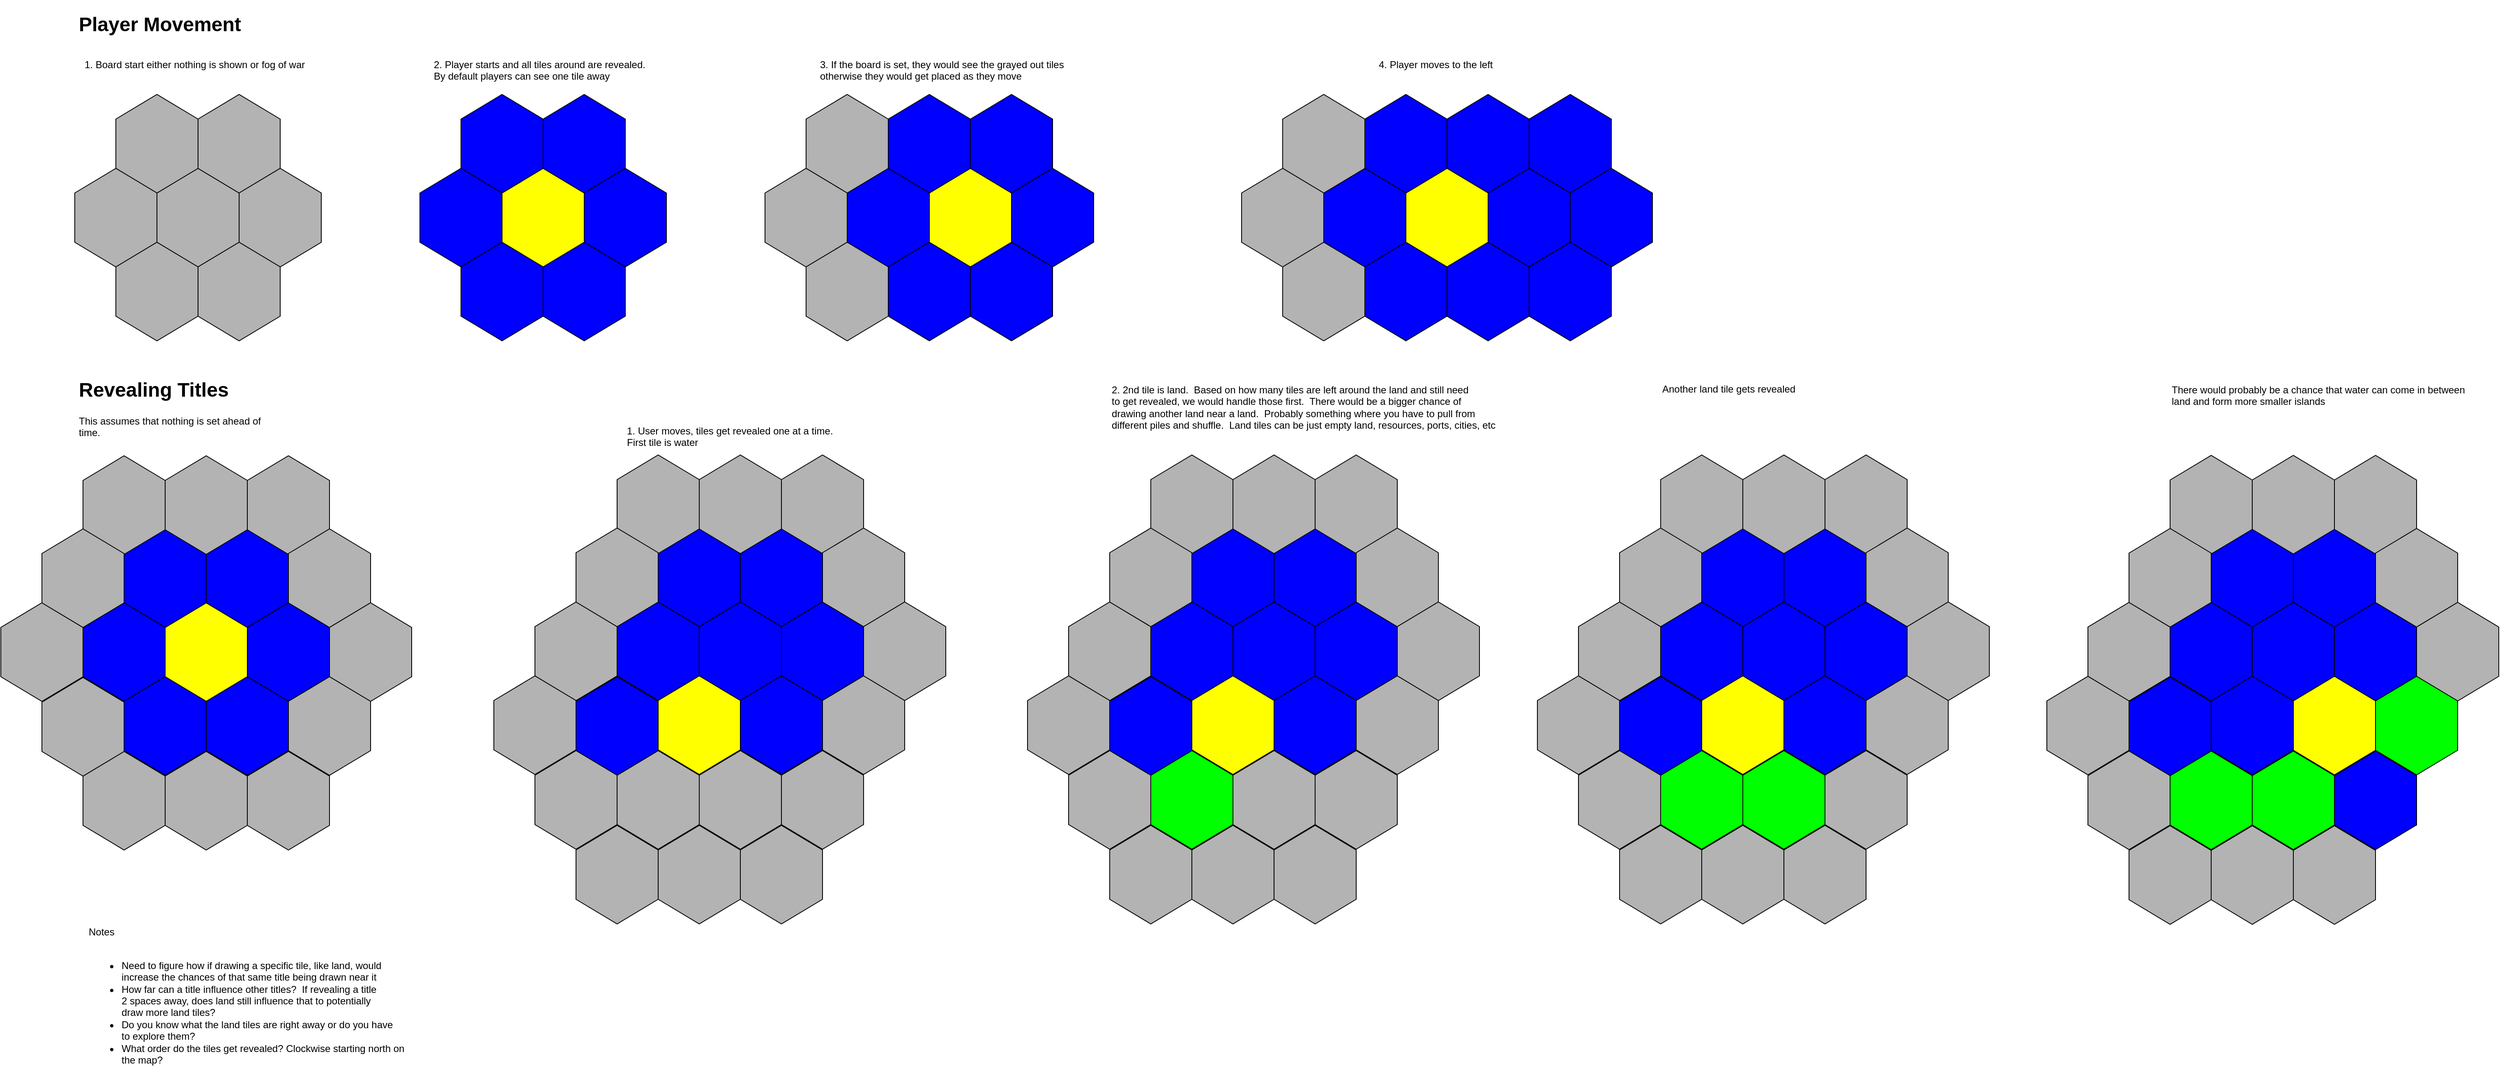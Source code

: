 <mxfile version="10.3.9" type="github"><diagram id="dtpAm63XE2LpqEBOxXvV" name="Page-1"><mxGraphModel dx="1083" dy="1764" grid="1" gridSize="10" guides="1" tooltips="1" connect="1" arrows="1" fold="1" page="1" pageScale="1" pageWidth="1920" pageHeight="1080" math="0" shadow="0"><root><mxCell id="0"/><mxCell id="1" parent="0"/><mxCell id="y9vMzIbp1HaaN1UP6ccl-5" value="" style="shape=hexagon;perimeter=hexagonPerimeter2;whiteSpace=wrap;html=1;fontColor=#00FF80;fillColor=#B3B3B3;direction=south;" parent="1" vertex="1"><mxGeometry x="310" y="190" width="100" height="120" as="geometry"/></mxCell><mxCell id="y9vMzIbp1HaaN1UP6ccl-6" value="" style="shape=hexagon;perimeter=hexagonPerimeter2;whiteSpace=wrap;html=1;fontColor=#00FF80;fillColor=#B3B3B3;direction=south;" parent="1" vertex="1"><mxGeometry x="260" y="100" width="100" height="120" as="geometry"/></mxCell><mxCell id="y9vMzIbp1HaaN1UP6ccl-7" value="" style="shape=hexagon;perimeter=hexagonPerimeter2;whiteSpace=wrap;html=1;fontColor=#00FF80;fillColor=#B3B3B3;direction=south;" parent="1" vertex="1"><mxGeometry x="360" y="100" width="100" height="120" as="geometry"/></mxCell><mxCell id="y9vMzIbp1HaaN1UP6ccl-8" value="" style="shape=hexagon;perimeter=hexagonPerimeter2;whiteSpace=wrap;html=1;fontColor=#00FF80;fillColor=#B3B3B3;direction=south;" parent="1" vertex="1"><mxGeometry x="410" y="190" width="100" height="120" as="geometry"/></mxCell><mxCell id="y9vMzIbp1HaaN1UP6ccl-9" value="" style="shape=hexagon;perimeter=hexagonPerimeter2;whiteSpace=wrap;html=1;fontColor=#00FF80;fillColor=#B3B3B3;direction=south;" parent="1" vertex="1"><mxGeometry x="210" y="190" width="100" height="120" as="geometry"/></mxCell><mxCell id="y9vMzIbp1HaaN1UP6ccl-10" value="" style="shape=hexagon;perimeter=hexagonPerimeter2;whiteSpace=wrap;html=1;fontColor=#00FF80;fillColor=#B3B3B3;direction=south;" parent="1" vertex="1"><mxGeometry x="260" y="280" width="100" height="120" as="geometry"/></mxCell><mxCell id="y9vMzIbp1HaaN1UP6ccl-11" value="" style="shape=hexagon;perimeter=hexagonPerimeter2;whiteSpace=wrap;html=1;fontColor=#00FF80;fillColor=#B3B3B3;direction=south;" parent="1" vertex="1"><mxGeometry x="360" y="280" width="100" height="120" as="geometry"/></mxCell><mxCell id="y9vMzIbp1HaaN1UP6ccl-13" value="&lt;font color=&quot;#000000&quot;&gt;1. Board start either nothing is shown or fog of war&lt;/font&gt;" style="text;html=1;resizable=0;points=[];autosize=1;align=left;verticalAlign=top;spacingTop=-4;fontColor=#00FF80;" parent="1" vertex="1"><mxGeometry x="220" y="54" width="280" height="20" as="geometry"/></mxCell><mxCell id="y9vMzIbp1HaaN1UP6ccl-14" value="" style="shape=hexagon;perimeter=hexagonPerimeter2;whiteSpace=wrap;html=1;fontColor=#00FF80;fillColor=#FFFF00;direction=south;" parent="1" vertex="1"><mxGeometry x="730" y="190" width="100" height="120" as="geometry"/></mxCell><mxCell id="y9vMzIbp1HaaN1UP6ccl-15" value="" style="shape=hexagon;perimeter=hexagonPerimeter2;whiteSpace=wrap;html=1;fontColor=#00FF80;fillColor=#0000FF;direction=south;" parent="1" vertex="1"><mxGeometry x="680" y="100" width="100" height="120" as="geometry"/></mxCell><mxCell id="y9vMzIbp1HaaN1UP6ccl-16" value="" style="shape=hexagon;perimeter=hexagonPerimeter2;whiteSpace=wrap;html=1;fontColor=#00FF80;fillColor=#0000FF;direction=south;" parent="1" vertex="1"><mxGeometry x="780" y="100" width="100" height="120" as="geometry"/></mxCell><mxCell id="y9vMzIbp1HaaN1UP6ccl-17" value="" style="shape=hexagon;perimeter=hexagonPerimeter2;whiteSpace=wrap;html=1;fontColor=#00FF80;fillColor=#0000FF;direction=south;" parent="1" vertex="1"><mxGeometry x="830" y="190" width="100" height="120" as="geometry"/></mxCell><mxCell id="y9vMzIbp1HaaN1UP6ccl-18" value="" style="shape=hexagon;perimeter=hexagonPerimeter2;whiteSpace=wrap;html=1;fontColor=#00FF80;fillColor=#0000FF;direction=south;" parent="1" vertex="1"><mxGeometry x="630" y="190" width="100" height="120" as="geometry"/></mxCell><mxCell id="y9vMzIbp1HaaN1UP6ccl-19" value="" style="shape=hexagon;perimeter=hexagonPerimeter2;whiteSpace=wrap;html=1;fontColor=#00FF80;fillColor=#0000FF;direction=south;" parent="1" vertex="1"><mxGeometry x="680" y="280" width="100" height="120" as="geometry"/></mxCell><mxCell id="y9vMzIbp1HaaN1UP6ccl-20" value="" style="shape=hexagon;perimeter=hexagonPerimeter2;whiteSpace=wrap;html=1;fontColor=#00FF80;fillColor=#0000FF;direction=south;" parent="1" vertex="1"><mxGeometry x="780" y="280" width="100" height="120" as="geometry"/></mxCell><mxCell id="y9vMzIbp1HaaN1UP6ccl-21" value="2. Player starts and all tiles around are revealed.&lt;br&gt;By default players can see one tile away" style="text;resizable=0;points=[];autosize=1;align=left;verticalAlign=top;spacingTop=-4;fontColor=#000000;html=1;" parent="1" vertex="1"><mxGeometry x="645" y="54" width="270" height="30" as="geometry"/></mxCell><mxCell id="y9vMzIbp1HaaN1UP6ccl-24" value="" style="shape=hexagon;perimeter=hexagonPerimeter2;whiteSpace=wrap;html=1;fontColor=#00FF80;fillColor=#FFFF00;direction=south;" parent="1" vertex="1"><mxGeometry x="1250" y="190" width="100" height="120" as="geometry"/></mxCell><mxCell id="y9vMzIbp1HaaN1UP6ccl-25" value="" style="shape=hexagon;perimeter=hexagonPerimeter2;whiteSpace=wrap;html=1;fontColor=#00FF80;fillColor=#0000FF;direction=south;" parent="1" vertex="1"><mxGeometry x="1200" y="100" width="100" height="120" as="geometry"/></mxCell><mxCell id="y9vMzIbp1HaaN1UP6ccl-26" value="" style="shape=hexagon;perimeter=hexagonPerimeter2;whiteSpace=wrap;html=1;fontColor=#00FF80;fillColor=#0000FF;direction=south;" parent="1" vertex="1"><mxGeometry x="1300" y="100" width="100" height="120" as="geometry"/></mxCell><mxCell id="y9vMzIbp1HaaN1UP6ccl-27" value="" style="shape=hexagon;perimeter=hexagonPerimeter2;whiteSpace=wrap;html=1;fontColor=#00FF80;fillColor=#0000FF;direction=south;" parent="1" vertex="1"><mxGeometry x="1350" y="190" width="100" height="120" as="geometry"/></mxCell><mxCell id="y9vMzIbp1HaaN1UP6ccl-28" value="" style="shape=hexagon;perimeter=hexagonPerimeter2;whiteSpace=wrap;html=1;fontColor=#00FF80;fillColor=#0000FF;direction=south;" parent="1" vertex="1"><mxGeometry x="1150" y="190" width="100" height="120" as="geometry"/></mxCell><mxCell id="y9vMzIbp1HaaN1UP6ccl-29" value="" style="shape=hexagon;perimeter=hexagonPerimeter2;whiteSpace=wrap;html=1;fontColor=#00FF80;fillColor=#0000FF;direction=south;" parent="1" vertex="1"><mxGeometry x="1200" y="280" width="100" height="120" as="geometry"/></mxCell><mxCell id="y9vMzIbp1HaaN1UP6ccl-30" value="" style="shape=hexagon;perimeter=hexagonPerimeter2;whiteSpace=wrap;html=1;fontColor=#00FF80;fillColor=#0000FF;direction=south;" parent="1" vertex="1"><mxGeometry x="1300" y="280" width="100" height="120" as="geometry"/></mxCell><mxCell id="y9vMzIbp1HaaN1UP6ccl-31" value="3. If the board is set, they would see the grayed out tiles&lt;br&gt;otherwise they would get placed as they move&lt;br&gt;" style="text;resizable=0;points=[];autosize=1;align=left;verticalAlign=top;spacingTop=-4;fontColor=#000000;html=1;" parent="1" vertex="1"><mxGeometry x="1115" y="54" width="310" height="30" as="geometry"/></mxCell><mxCell id="y9vMzIbp1HaaN1UP6ccl-32" value="" style="shape=hexagon;perimeter=hexagonPerimeter2;whiteSpace=wrap;html=1;fontColor=#00FF80;fillColor=#B3B3B3;direction=south;" parent="1" vertex="1"><mxGeometry x="1100" y="100" width="100" height="120" as="geometry"/></mxCell><mxCell id="y9vMzIbp1HaaN1UP6ccl-33" value="" style="shape=hexagon;perimeter=hexagonPerimeter2;whiteSpace=wrap;html=1;fontColor=#00FF80;fillColor=#B3B3B3;direction=south;" parent="1" vertex="1"><mxGeometry x="1050" y="190" width="100" height="120" as="geometry"/></mxCell><mxCell id="y9vMzIbp1HaaN1UP6ccl-34" value="" style="shape=hexagon;perimeter=hexagonPerimeter2;whiteSpace=wrap;html=1;fontColor=#00FF80;fillColor=#B3B3B3;direction=south;" parent="1" vertex="1"><mxGeometry x="1100" y="280" width="100" height="120" as="geometry"/></mxCell><mxCell id="y9vMzIbp1HaaN1UP6ccl-46" value="" style="shape=hexagon;perimeter=hexagonPerimeter2;whiteSpace=wrap;html=1;fontColor=#00FF80;fillColor=#0000FF;direction=south;" parent="1" vertex="1"><mxGeometry x="1930" y="190" width="100" height="120" as="geometry"/></mxCell><mxCell id="y9vMzIbp1HaaN1UP6ccl-47" value="" style="shape=hexagon;perimeter=hexagonPerimeter2;whiteSpace=wrap;html=1;fontColor=#00FF80;fillColor=#0000FF;direction=south;" parent="1" vertex="1"><mxGeometry x="1880" y="100" width="100" height="120" as="geometry"/></mxCell><mxCell id="y9vMzIbp1HaaN1UP6ccl-48" value="" style="shape=hexagon;perimeter=hexagonPerimeter2;whiteSpace=wrap;html=1;fontColor=#00FF80;fillColor=#0000FF;direction=south;" parent="1" vertex="1"><mxGeometry x="1980" y="100" width="100" height="120" as="geometry"/></mxCell><mxCell id="y9vMzIbp1HaaN1UP6ccl-49" value="" style="shape=hexagon;perimeter=hexagonPerimeter2;whiteSpace=wrap;html=1;fontColor=#00FF80;fillColor=#0000FF;direction=south;" parent="1" vertex="1"><mxGeometry x="2030" y="190" width="100" height="120" as="geometry"/></mxCell><mxCell id="y9vMzIbp1HaaN1UP6ccl-50" value="" style="shape=hexagon;perimeter=hexagonPerimeter2;whiteSpace=wrap;html=1;fontColor=#00FF80;fillColor=#FFFF00;direction=south;" parent="1" vertex="1"><mxGeometry x="1830" y="190" width="100" height="120" as="geometry"/></mxCell><mxCell id="y9vMzIbp1HaaN1UP6ccl-51" value="" style="shape=hexagon;perimeter=hexagonPerimeter2;whiteSpace=wrap;html=1;fontColor=#00FF80;fillColor=#0000FF;direction=south;" parent="1" vertex="1"><mxGeometry x="1880" y="280" width="100" height="120" as="geometry"/></mxCell><mxCell id="y9vMzIbp1HaaN1UP6ccl-52" value="" style="shape=hexagon;perimeter=hexagonPerimeter2;whiteSpace=wrap;html=1;fontColor=#00FF80;fillColor=#0000FF;direction=south;" parent="1" vertex="1"><mxGeometry x="1980" y="280" width="100" height="120" as="geometry"/></mxCell><mxCell id="y9vMzIbp1HaaN1UP6ccl-53" value="4. Player moves to the left&lt;br&gt;" style="text;resizable=0;points=[];autosize=1;align=left;verticalAlign=top;spacingTop=-4;fontColor=#000000;html=1;" parent="1" vertex="1"><mxGeometry x="1795" y="54" width="150" height="20" as="geometry"/></mxCell><mxCell id="y9vMzIbp1HaaN1UP6ccl-54" value="" style="shape=hexagon;perimeter=hexagonPerimeter2;whiteSpace=wrap;html=1;fontColor=#00FF80;fillColor=#0000FF;direction=south;" parent="1" vertex="1"><mxGeometry x="1780" y="100" width="100" height="120" as="geometry"/></mxCell><mxCell id="y9vMzIbp1HaaN1UP6ccl-55" value="" style="shape=hexagon;perimeter=hexagonPerimeter2;whiteSpace=wrap;html=1;fontColor=#00FF80;fillColor=#0000FF;direction=south;" parent="1" vertex="1"><mxGeometry x="1730" y="190" width="100" height="120" as="geometry"/></mxCell><mxCell id="y9vMzIbp1HaaN1UP6ccl-56" value="" style="shape=hexagon;perimeter=hexagonPerimeter2;whiteSpace=wrap;html=1;fontColor=#00FF80;fillColor=#0000FF;direction=south;" parent="1" vertex="1"><mxGeometry x="1780" y="280" width="100" height="120" as="geometry"/></mxCell><mxCell id="y9vMzIbp1HaaN1UP6ccl-57" value="" style="shape=hexagon;perimeter=hexagonPerimeter2;whiteSpace=wrap;html=1;fontColor=#00FF80;fillColor=#B3B3B3;direction=south;" parent="1" vertex="1"><mxGeometry x="1680" y="100" width="100" height="120" as="geometry"/></mxCell><mxCell id="y9vMzIbp1HaaN1UP6ccl-58" value="" style="shape=hexagon;perimeter=hexagonPerimeter2;whiteSpace=wrap;html=1;fontColor=#00FF80;fillColor=#B3B3B3;direction=south;" parent="1" vertex="1"><mxGeometry x="1630" y="190" width="100" height="120" as="geometry"/></mxCell><mxCell id="y9vMzIbp1HaaN1UP6ccl-59" value="" style="shape=hexagon;perimeter=hexagonPerimeter2;whiteSpace=wrap;html=1;fontColor=#00FF80;fillColor=#B3B3B3;direction=south;" parent="1" vertex="1"><mxGeometry x="1680" y="280" width="100" height="120" as="geometry"/></mxCell><mxCell id="y9vMzIbp1HaaN1UP6ccl-60" value="&lt;h1&gt;Player Movement&lt;/h1&gt;" style="text;html=1;strokeColor=none;fillColor=none;spacing=5;spacingTop=-20;whiteSpace=wrap;overflow=hidden;rounded=0;fontColor=#000000;" parent="1" vertex="1"><mxGeometry x="210" y="-5" width="230" height="50" as="geometry"/></mxCell><mxCell id="y9vMzIbp1HaaN1UP6ccl-63" value="&lt;h1&gt;Revealing Titles&lt;/h1&gt;&lt;p&gt;This assumes that nothing is set ahead of time.&lt;/p&gt;" style="text;html=1;strokeColor=none;fillColor=none;spacing=5;spacingTop=-20;whiteSpace=wrap;overflow=hidden;rounded=0;fontColor=#000000;" parent="1" vertex="1"><mxGeometry x="210" y="440" width="240" height="80" as="geometry"/></mxCell><mxCell id="y9vMzIbp1HaaN1UP6ccl-64" value="" style="shape=hexagon;perimeter=hexagonPerimeter2;whiteSpace=wrap;html=1;fontColor=#00FF80;fillColor=#FFFF00;direction=south;" parent="1" vertex="1"><mxGeometry x="320" y="719" width="100" height="120" as="geometry"/></mxCell><mxCell id="y9vMzIbp1HaaN1UP6ccl-65" value="" style="shape=hexagon;perimeter=hexagonPerimeter2;whiteSpace=wrap;html=1;fontColor=#00FF80;fillColor=#0000FF;direction=south;" parent="1" vertex="1"><mxGeometry x="270" y="629" width="100" height="120" as="geometry"/></mxCell><mxCell id="y9vMzIbp1HaaN1UP6ccl-66" value="" style="shape=hexagon;perimeter=hexagonPerimeter2;whiteSpace=wrap;html=1;fontColor=#00FF80;fillColor=#0000FF;direction=south;" parent="1" vertex="1"><mxGeometry x="370" y="629" width="100" height="120" as="geometry"/></mxCell><mxCell id="y9vMzIbp1HaaN1UP6ccl-67" value="" style="shape=hexagon;perimeter=hexagonPerimeter2;whiteSpace=wrap;html=1;fontColor=#00FF80;fillColor=#0000FF;direction=south;" parent="1" vertex="1"><mxGeometry x="420" y="719" width="100" height="120" as="geometry"/></mxCell><mxCell id="y9vMzIbp1HaaN1UP6ccl-68" value="" style="shape=hexagon;perimeter=hexagonPerimeter2;whiteSpace=wrap;html=1;fontColor=#00FF80;fillColor=#0000FF;direction=south;" parent="1" vertex="1"><mxGeometry x="220" y="719" width="100" height="120" as="geometry"/></mxCell><mxCell id="y9vMzIbp1HaaN1UP6ccl-69" value="" style="shape=hexagon;perimeter=hexagonPerimeter2;whiteSpace=wrap;html=1;fontColor=#00FF80;fillColor=#0000FF;direction=south;" parent="1" vertex="1"><mxGeometry x="270" y="809" width="100" height="120" as="geometry"/></mxCell><mxCell id="y9vMzIbp1HaaN1UP6ccl-70" value="" style="shape=hexagon;perimeter=hexagonPerimeter2;whiteSpace=wrap;html=1;fontColor=#00FF80;fillColor=#0000FF;direction=south;" parent="1" vertex="1"><mxGeometry x="370" y="809" width="100" height="120" as="geometry"/></mxCell><mxCell id="y9vMzIbp1HaaN1UP6ccl-72" value="" style="shape=hexagon;perimeter=hexagonPerimeter2;whiteSpace=wrap;html=1;fontColor=#00FF80;fillColor=#B3B3B3;direction=south;" parent="1" vertex="1"><mxGeometry x="220" y="540" width="100" height="120" as="geometry"/></mxCell><mxCell id="y9vMzIbp1HaaN1UP6ccl-73" value="" style="shape=hexagon;perimeter=hexagonPerimeter2;whiteSpace=wrap;html=1;fontColor=#00FF80;fillColor=#B3B3B3;direction=south;" parent="1" vertex="1"><mxGeometry x="320" y="540" width="100" height="120" as="geometry"/></mxCell><mxCell id="y9vMzIbp1HaaN1UP6ccl-74" value="" style="shape=hexagon;perimeter=hexagonPerimeter2;whiteSpace=wrap;html=1;fontColor=#00FF80;fillColor=#B3B3B3;direction=south;" parent="1" vertex="1"><mxGeometry x="420" y="540" width="100" height="120" as="geometry"/></mxCell><mxCell id="y9vMzIbp1HaaN1UP6ccl-75" value="" style="shape=hexagon;perimeter=hexagonPerimeter2;whiteSpace=wrap;html=1;fontColor=#00FF80;fillColor=#B3B3B3;direction=south;" parent="1" vertex="1"><mxGeometry x="470" y="629" width="100" height="120" as="geometry"/></mxCell><mxCell id="y9vMzIbp1HaaN1UP6ccl-76" value="" style="shape=hexagon;perimeter=hexagonPerimeter2;whiteSpace=wrap;html=1;fontColor=#00FF80;fillColor=#B3B3B3;direction=south;" parent="1" vertex="1"><mxGeometry x="520" y="719" width="100" height="120" as="geometry"/></mxCell><mxCell id="y9vMzIbp1HaaN1UP6ccl-77" value="" style="shape=hexagon;perimeter=hexagonPerimeter2;whiteSpace=wrap;html=1;fontColor=#00FF80;fillColor=#B3B3B3;direction=south;" parent="1" vertex="1"><mxGeometry x="470" y="809" width="100" height="120" as="geometry"/></mxCell><mxCell id="y9vMzIbp1HaaN1UP6ccl-78" value="" style="shape=hexagon;perimeter=hexagonPerimeter2;whiteSpace=wrap;html=1;fontColor=#00FF80;fillColor=#B3B3B3;direction=south;" parent="1" vertex="1"><mxGeometry x="420" y="900" width="100" height="120" as="geometry"/></mxCell><mxCell id="y9vMzIbp1HaaN1UP6ccl-80" value="" style="shape=hexagon;perimeter=hexagonPerimeter2;whiteSpace=wrap;html=1;fontColor=#00FF80;fillColor=#B3B3B3;direction=south;" parent="1" vertex="1"><mxGeometry x="320" y="900" width="100" height="120" as="geometry"/></mxCell><mxCell id="y9vMzIbp1HaaN1UP6ccl-81" value="" style="shape=hexagon;perimeter=hexagonPerimeter2;whiteSpace=wrap;html=1;fontColor=#00FF80;fillColor=#B3B3B3;direction=south;" parent="1" vertex="1"><mxGeometry x="220" y="900" width="100" height="120" as="geometry"/></mxCell><mxCell id="y9vMzIbp1HaaN1UP6ccl-82" value="" style="shape=hexagon;perimeter=hexagonPerimeter2;whiteSpace=wrap;html=1;fontColor=#00FF80;fillColor=#B3B3B3;direction=south;" parent="1" vertex="1"><mxGeometry x="170" y="810" width="100" height="120" as="geometry"/></mxCell><mxCell id="y9vMzIbp1HaaN1UP6ccl-83" value="" style="shape=hexagon;perimeter=hexagonPerimeter2;whiteSpace=wrap;html=1;fontColor=#00FF80;fillColor=#B3B3B3;direction=south;" parent="1" vertex="1"><mxGeometry x="120" y="719" width="100" height="120" as="geometry"/></mxCell><mxCell id="y9vMzIbp1HaaN1UP6ccl-84" value="" style="shape=hexagon;perimeter=hexagonPerimeter2;whiteSpace=wrap;html=1;fontColor=#00FF80;fillColor=#B3B3B3;direction=south;" parent="1" vertex="1"><mxGeometry x="170" y="629" width="100" height="120" as="geometry"/></mxCell><mxCell id="y9vMzIbp1HaaN1UP6ccl-85" value="" style="shape=hexagon;perimeter=hexagonPerimeter2;whiteSpace=wrap;html=1;fontColor=#00FF80;fillColor=#0000FF;direction=south;" parent="1" vertex="1"><mxGeometry x="970" y="718" width="100" height="120" as="geometry"/></mxCell><mxCell id="y9vMzIbp1HaaN1UP6ccl-86" value="" style="shape=hexagon;perimeter=hexagonPerimeter2;whiteSpace=wrap;html=1;fontColor=#00FF80;fillColor=#0000FF;direction=south;" parent="1" vertex="1"><mxGeometry x="920" y="628" width="100" height="120" as="geometry"/></mxCell><mxCell id="y9vMzIbp1HaaN1UP6ccl-87" value="" style="shape=hexagon;perimeter=hexagonPerimeter2;whiteSpace=wrap;html=1;fontColor=#00FF80;fillColor=#0000FF;direction=south;" parent="1" vertex="1"><mxGeometry x="1020" y="628" width="100" height="120" as="geometry"/></mxCell><mxCell id="y9vMzIbp1HaaN1UP6ccl-88" value="" style="shape=hexagon;perimeter=hexagonPerimeter2;whiteSpace=wrap;html=1;fontColor=#00FF80;fillColor=#0000FF;direction=south;" parent="1" vertex="1"><mxGeometry x="1070" y="718" width="100" height="120" as="geometry"/></mxCell><mxCell id="y9vMzIbp1HaaN1UP6ccl-89" value="" style="shape=hexagon;perimeter=hexagonPerimeter2;whiteSpace=wrap;html=1;fontColor=#00FF80;fillColor=#0000FF;direction=south;" parent="1" vertex="1"><mxGeometry x="870" y="718" width="100" height="120" as="geometry"/></mxCell><mxCell id="y9vMzIbp1HaaN1UP6ccl-90" value="" style="shape=hexagon;perimeter=hexagonPerimeter2;whiteSpace=wrap;html=1;fontColor=#00FF80;fillColor=#FFFF00;direction=south;" parent="1" vertex="1"><mxGeometry x="920" y="808" width="100" height="120" as="geometry"/></mxCell><mxCell id="y9vMzIbp1HaaN1UP6ccl-91" value="" style="shape=hexagon;perimeter=hexagonPerimeter2;whiteSpace=wrap;html=1;fontColor=#00FF80;fillColor=#0000FF;direction=south;" parent="1" vertex="1"><mxGeometry x="1020" y="808" width="100" height="120" as="geometry"/></mxCell><mxCell id="y9vMzIbp1HaaN1UP6ccl-92" value="" style="shape=hexagon;perimeter=hexagonPerimeter2;whiteSpace=wrap;html=1;fontColor=#00FF80;fillColor=#B3B3B3;direction=south;" parent="1" vertex="1"><mxGeometry x="870" y="539" width="100" height="120" as="geometry"/></mxCell><mxCell id="y9vMzIbp1HaaN1UP6ccl-93" value="" style="shape=hexagon;perimeter=hexagonPerimeter2;whiteSpace=wrap;html=1;fontColor=#00FF80;fillColor=#B3B3B3;direction=south;" parent="1" vertex="1"><mxGeometry x="970" y="539" width="100" height="120" as="geometry"/></mxCell><mxCell id="y9vMzIbp1HaaN1UP6ccl-94" value="" style="shape=hexagon;perimeter=hexagonPerimeter2;whiteSpace=wrap;html=1;fontColor=#00FF80;fillColor=#B3B3B3;direction=south;" parent="1" vertex="1"><mxGeometry x="1070" y="539" width="100" height="120" as="geometry"/></mxCell><mxCell id="y9vMzIbp1HaaN1UP6ccl-95" value="" style="shape=hexagon;perimeter=hexagonPerimeter2;whiteSpace=wrap;html=1;fontColor=#00FF80;fillColor=#B3B3B3;direction=south;" parent="1" vertex="1"><mxGeometry x="1120" y="628" width="100" height="120" as="geometry"/></mxCell><mxCell id="y9vMzIbp1HaaN1UP6ccl-96" value="" style="shape=hexagon;perimeter=hexagonPerimeter2;whiteSpace=wrap;html=1;fontColor=#00FF80;fillColor=#B3B3B3;direction=south;" parent="1" vertex="1"><mxGeometry x="1170" y="718" width="100" height="120" as="geometry"/></mxCell><mxCell id="y9vMzIbp1HaaN1UP6ccl-97" value="" style="shape=hexagon;perimeter=hexagonPerimeter2;whiteSpace=wrap;html=1;fontColor=#00FF80;fillColor=#B3B3B3;direction=south;" parent="1" vertex="1"><mxGeometry x="1120" y="808" width="100" height="120" as="geometry"/></mxCell><mxCell id="y9vMzIbp1HaaN1UP6ccl-98" value="" style="shape=hexagon;perimeter=hexagonPerimeter2;whiteSpace=wrap;html=1;fontColor=#00FF80;fillColor=#B3B3B3;direction=south;" parent="1" vertex="1"><mxGeometry x="1070" y="899" width="100" height="120" as="geometry"/></mxCell><mxCell id="y9vMzIbp1HaaN1UP6ccl-99" value="" style="shape=hexagon;perimeter=hexagonPerimeter2;whiteSpace=wrap;html=1;fontColor=#00FF80;fillColor=#B3B3B3;direction=south;" parent="1" vertex="1"><mxGeometry x="970" y="899" width="100" height="120" as="geometry"/></mxCell><mxCell id="y9vMzIbp1HaaN1UP6ccl-100" value="" style="shape=hexagon;perimeter=hexagonPerimeter2;whiteSpace=wrap;html=1;fontColor=#00FF80;fillColor=#B3B3B3;direction=south;" parent="1" vertex="1"><mxGeometry x="870" y="899" width="100" height="120" as="geometry"/></mxCell><mxCell id="y9vMzIbp1HaaN1UP6ccl-101" value="" style="shape=hexagon;perimeter=hexagonPerimeter2;whiteSpace=wrap;html=1;fontColor=#00FF80;fillColor=#0000FF;direction=south;" parent="1" vertex="1"><mxGeometry x="820" y="809" width="100" height="120" as="geometry"/></mxCell><mxCell id="y9vMzIbp1HaaN1UP6ccl-102" value="" style="shape=hexagon;perimeter=hexagonPerimeter2;whiteSpace=wrap;html=1;fontColor=#00FF80;fillColor=#B3B3B3;direction=south;" parent="1" vertex="1"><mxGeometry x="770" y="718" width="100" height="120" as="geometry"/></mxCell><mxCell id="y9vMzIbp1HaaN1UP6ccl-103" value="" style="shape=hexagon;perimeter=hexagonPerimeter2;whiteSpace=wrap;html=1;fontColor=#00FF80;fillColor=#B3B3B3;direction=south;" parent="1" vertex="1"><mxGeometry x="820" y="628" width="100" height="120" as="geometry"/></mxCell><mxCell id="y9vMzIbp1HaaN1UP6ccl-104" value="" style="shape=hexagon;perimeter=hexagonPerimeter2;whiteSpace=wrap;html=1;fontColor=#00FF80;fillColor=#B3B3B3;direction=south;" parent="1" vertex="1"><mxGeometry x="770" y="899" width="100" height="120" as="geometry"/></mxCell><mxCell id="y9vMzIbp1HaaN1UP6ccl-105" value="" style="shape=hexagon;perimeter=hexagonPerimeter2;whiteSpace=wrap;html=1;fontColor=#00FF80;fillColor=#B3B3B3;direction=south;" parent="1" vertex="1"><mxGeometry x="820" y="990" width="100" height="120" as="geometry"/></mxCell><mxCell id="y9vMzIbp1HaaN1UP6ccl-106" value="" style="shape=hexagon;perimeter=hexagonPerimeter2;whiteSpace=wrap;html=1;fontColor=#00FF80;fillColor=#B3B3B3;direction=south;" parent="1" vertex="1"><mxGeometry x="920" y="990" width="100" height="120" as="geometry"/></mxCell><mxCell id="y9vMzIbp1HaaN1UP6ccl-107" value="" style="shape=hexagon;perimeter=hexagonPerimeter2;whiteSpace=wrap;html=1;fontColor=#00FF80;fillColor=#B3B3B3;direction=south;" parent="1" vertex="1"><mxGeometry x="720" y="808" width="100" height="120" as="geometry"/></mxCell><mxCell id="y9vMzIbp1HaaN1UP6ccl-108" value="" style="shape=hexagon;perimeter=hexagonPerimeter2;whiteSpace=wrap;html=1;fontColor=#00FF80;fillColor=#B3B3B3;direction=south;" parent="1" vertex="1"><mxGeometry x="1020" y="990" width="100" height="120" as="geometry"/></mxCell><mxCell id="y9vMzIbp1HaaN1UP6ccl-109" value="&lt;font color=&quot;#000000&quot;&gt;1. User moves, tiles get revealed one at a time.&amp;nbsp;&lt;br&gt;First tile is water&lt;br&gt;&lt;/font&gt;" style="text;html=1;resizable=0;points=[];autosize=1;align=left;verticalAlign=top;spacingTop=-4;fontColor=#00FF80;" parent="1" vertex="1"><mxGeometry x="880" y="500" width="270" height="30" as="geometry"/></mxCell><mxCell id="y9vMzIbp1HaaN1UP6ccl-110" value="" style="shape=hexagon;perimeter=hexagonPerimeter2;whiteSpace=wrap;html=1;fontColor=#00FF80;fillColor=#0000FF;direction=south;" parent="1" vertex="1"><mxGeometry x="1619.5" y="718" width="100" height="120" as="geometry"/></mxCell><mxCell id="y9vMzIbp1HaaN1UP6ccl-111" value="" style="shape=hexagon;perimeter=hexagonPerimeter2;whiteSpace=wrap;html=1;fontColor=#00FF80;fillColor=#0000FF;direction=south;" parent="1" vertex="1"><mxGeometry x="1569.5" y="628" width="100" height="120" as="geometry"/></mxCell><mxCell id="y9vMzIbp1HaaN1UP6ccl-112" value="" style="shape=hexagon;perimeter=hexagonPerimeter2;whiteSpace=wrap;html=1;fontColor=#00FF80;fillColor=#0000FF;direction=south;" parent="1" vertex="1"><mxGeometry x="1669.5" y="628" width="100" height="120" as="geometry"/></mxCell><mxCell id="y9vMzIbp1HaaN1UP6ccl-113" value="" style="shape=hexagon;perimeter=hexagonPerimeter2;whiteSpace=wrap;html=1;fontColor=#00FF80;fillColor=#0000FF;direction=south;" parent="1" vertex="1"><mxGeometry x="1719.5" y="718" width="100" height="120" as="geometry"/></mxCell><mxCell id="y9vMzIbp1HaaN1UP6ccl-114" value="" style="shape=hexagon;perimeter=hexagonPerimeter2;whiteSpace=wrap;html=1;fontColor=#00FF80;fillColor=#0000FF;direction=south;" parent="1" vertex="1"><mxGeometry x="1519.5" y="718" width="100" height="120" as="geometry"/></mxCell><mxCell id="y9vMzIbp1HaaN1UP6ccl-115" value="" style="shape=hexagon;perimeter=hexagonPerimeter2;whiteSpace=wrap;html=1;fontColor=#00FF80;fillColor=#FFFF00;direction=south;" parent="1" vertex="1"><mxGeometry x="1569.5" y="808" width="100" height="120" as="geometry"/></mxCell><mxCell id="y9vMzIbp1HaaN1UP6ccl-116" value="" style="shape=hexagon;perimeter=hexagonPerimeter2;whiteSpace=wrap;html=1;fontColor=#00FF80;fillColor=#0000FF;direction=south;" parent="1" vertex="1"><mxGeometry x="1669.5" y="808" width="100" height="120" as="geometry"/></mxCell><mxCell id="y9vMzIbp1HaaN1UP6ccl-117" value="" style="shape=hexagon;perimeter=hexagonPerimeter2;whiteSpace=wrap;html=1;fontColor=#00FF80;fillColor=#B3B3B3;direction=south;" parent="1" vertex="1"><mxGeometry x="1519.5" y="539" width="100" height="120" as="geometry"/></mxCell><mxCell id="y9vMzIbp1HaaN1UP6ccl-118" value="" style="shape=hexagon;perimeter=hexagonPerimeter2;whiteSpace=wrap;html=1;fontColor=#00FF80;fillColor=#B3B3B3;direction=south;" parent="1" vertex="1"><mxGeometry x="1619.5" y="539" width="100" height="120" as="geometry"/></mxCell><mxCell id="y9vMzIbp1HaaN1UP6ccl-119" value="" style="shape=hexagon;perimeter=hexagonPerimeter2;whiteSpace=wrap;html=1;fontColor=#00FF80;fillColor=#B3B3B3;direction=south;" parent="1" vertex="1"><mxGeometry x="1719.5" y="539" width="100" height="120" as="geometry"/></mxCell><mxCell id="y9vMzIbp1HaaN1UP6ccl-120" value="" style="shape=hexagon;perimeter=hexagonPerimeter2;whiteSpace=wrap;html=1;fontColor=#00FF80;fillColor=#B3B3B3;direction=south;" parent="1" vertex="1"><mxGeometry x="1769.5" y="628" width="100" height="120" as="geometry"/></mxCell><mxCell id="y9vMzIbp1HaaN1UP6ccl-121" value="" style="shape=hexagon;perimeter=hexagonPerimeter2;whiteSpace=wrap;html=1;fontColor=#00FF80;fillColor=#B3B3B3;direction=south;" parent="1" vertex="1"><mxGeometry x="1819.5" y="718" width="100" height="120" as="geometry"/></mxCell><mxCell id="y9vMzIbp1HaaN1UP6ccl-122" value="" style="shape=hexagon;perimeter=hexagonPerimeter2;whiteSpace=wrap;html=1;fontColor=#00FF80;fillColor=#B3B3B3;direction=south;" parent="1" vertex="1"><mxGeometry x="1769.5" y="808" width="100" height="120" as="geometry"/></mxCell><mxCell id="y9vMzIbp1HaaN1UP6ccl-123" value="" style="shape=hexagon;perimeter=hexagonPerimeter2;whiteSpace=wrap;html=1;fontColor=#00FF80;fillColor=#B3B3B3;direction=south;" parent="1" vertex="1"><mxGeometry x="1719.5" y="899" width="100" height="120" as="geometry"/></mxCell><mxCell id="y9vMzIbp1HaaN1UP6ccl-124" value="" style="shape=hexagon;perimeter=hexagonPerimeter2;whiteSpace=wrap;html=1;fontColor=#00FF80;fillColor=#B3B3B3;direction=south;" parent="1" vertex="1"><mxGeometry x="1619.5" y="899" width="100" height="120" as="geometry"/></mxCell><mxCell id="y9vMzIbp1HaaN1UP6ccl-125" value="" style="shape=hexagon;perimeter=hexagonPerimeter2;whiteSpace=wrap;html=1;fontColor=#00FF80;fillColor=#00FF00;direction=south;" parent="1" vertex="1"><mxGeometry x="1519.5" y="899" width="100" height="120" as="geometry"/></mxCell><mxCell id="y9vMzIbp1HaaN1UP6ccl-126" value="" style="shape=hexagon;perimeter=hexagonPerimeter2;whiteSpace=wrap;html=1;fontColor=#00FF80;fillColor=#0000FF;direction=south;" parent="1" vertex="1"><mxGeometry x="1469.5" y="809" width="100" height="120" as="geometry"/></mxCell><mxCell id="y9vMzIbp1HaaN1UP6ccl-127" value="" style="shape=hexagon;perimeter=hexagonPerimeter2;whiteSpace=wrap;html=1;fontColor=#00FF80;fillColor=#B3B3B3;direction=south;" parent="1" vertex="1"><mxGeometry x="1419.5" y="718" width="100" height="120" as="geometry"/></mxCell><mxCell id="y9vMzIbp1HaaN1UP6ccl-128" value="" style="shape=hexagon;perimeter=hexagonPerimeter2;whiteSpace=wrap;html=1;fontColor=#00FF80;fillColor=#B3B3B3;direction=south;" parent="1" vertex="1"><mxGeometry x="1469.5" y="628" width="100" height="120" as="geometry"/></mxCell><mxCell id="y9vMzIbp1HaaN1UP6ccl-129" value="" style="shape=hexagon;perimeter=hexagonPerimeter2;whiteSpace=wrap;html=1;fontColor=#00FF80;fillColor=#B3B3B3;direction=south;" parent="1" vertex="1"><mxGeometry x="1419.5" y="899" width="100" height="120" as="geometry"/></mxCell><mxCell id="y9vMzIbp1HaaN1UP6ccl-130" value="" style="shape=hexagon;perimeter=hexagonPerimeter2;whiteSpace=wrap;html=1;fontColor=#00FF80;fillColor=#B3B3B3;direction=south;" parent="1" vertex="1"><mxGeometry x="1469.5" y="990" width="100" height="120" as="geometry"/></mxCell><mxCell id="y9vMzIbp1HaaN1UP6ccl-131" value="" style="shape=hexagon;perimeter=hexagonPerimeter2;whiteSpace=wrap;html=1;fontColor=#00FF80;fillColor=#B3B3B3;direction=south;" parent="1" vertex="1"><mxGeometry x="1569.5" y="990" width="100" height="120" as="geometry"/></mxCell><mxCell id="y9vMzIbp1HaaN1UP6ccl-132" value="" style="shape=hexagon;perimeter=hexagonPerimeter2;whiteSpace=wrap;html=1;fontColor=#00FF80;fillColor=#B3B3B3;direction=south;" parent="1" vertex="1"><mxGeometry x="1369.5" y="808" width="100" height="120" as="geometry"/></mxCell><mxCell id="y9vMzIbp1HaaN1UP6ccl-133" value="" style="shape=hexagon;perimeter=hexagonPerimeter2;whiteSpace=wrap;html=1;fontColor=#00FF80;fillColor=#B3B3B3;direction=south;" parent="1" vertex="1"><mxGeometry x="1669.5" y="990" width="100" height="120" as="geometry"/></mxCell><mxCell id="y9vMzIbp1HaaN1UP6ccl-134" value="&lt;font color=&quot;#000000&quot;&gt;2. 2nd tile is land.&amp;nbsp; Based on how many tiles are left around the land and still need&lt;br&gt;to get revealed, we would handle those first.&amp;nbsp; There would be a bigger chance of&lt;br&gt;drawing another land near a land.&amp;nbsp; Probably something where you have to pull from&lt;br&gt;different piles and shuffle.&amp;nbsp; Land tiles can be just empty land, resources, ports, cities, etc&lt;br&gt;&lt;/font&gt;" style="text;html=1;resizable=0;points=[];autosize=1;align=left;verticalAlign=top;spacingTop=-4;fontColor=#00FF80;" parent="1" vertex="1"><mxGeometry x="1469.5" y="449.5" width="480" height="60" as="geometry"/></mxCell><mxCell id="aM89vwn9k8xAn1YTzPyH-1" value="" style="shape=hexagon;perimeter=hexagonPerimeter2;whiteSpace=wrap;html=1;fontColor=#00FF80;fillColor=#0000FF;direction=south;" vertex="1" parent="1"><mxGeometry x="2240" y="718" width="100" height="120" as="geometry"/></mxCell><mxCell id="aM89vwn9k8xAn1YTzPyH-2" value="" style="shape=hexagon;perimeter=hexagonPerimeter2;whiteSpace=wrap;html=1;fontColor=#00FF80;fillColor=#0000FF;direction=south;" vertex="1" parent="1"><mxGeometry x="2190" y="628" width="100" height="120" as="geometry"/></mxCell><mxCell id="aM89vwn9k8xAn1YTzPyH-3" value="" style="shape=hexagon;perimeter=hexagonPerimeter2;whiteSpace=wrap;html=1;fontColor=#00FF80;fillColor=#0000FF;direction=south;" vertex="1" parent="1"><mxGeometry x="2290" y="628" width="100" height="120" as="geometry"/></mxCell><mxCell id="aM89vwn9k8xAn1YTzPyH-4" value="" style="shape=hexagon;perimeter=hexagonPerimeter2;whiteSpace=wrap;html=1;fontColor=#00FF80;fillColor=#0000FF;direction=south;" vertex="1" parent="1"><mxGeometry x="2340" y="718" width="100" height="120" as="geometry"/></mxCell><mxCell id="aM89vwn9k8xAn1YTzPyH-5" value="" style="shape=hexagon;perimeter=hexagonPerimeter2;whiteSpace=wrap;html=1;fontColor=#00FF80;fillColor=#0000FF;direction=south;" vertex="1" parent="1"><mxGeometry x="2140" y="718" width="100" height="120" as="geometry"/></mxCell><mxCell id="aM89vwn9k8xAn1YTzPyH-6" value="" style="shape=hexagon;perimeter=hexagonPerimeter2;whiteSpace=wrap;html=1;fontColor=#00FF80;fillColor=#FFFF00;direction=south;" vertex="1" parent="1"><mxGeometry x="2190" y="808" width="100" height="120" as="geometry"/></mxCell><mxCell id="aM89vwn9k8xAn1YTzPyH-7" value="" style="shape=hexagon;perimeter=hexagonPerimeter2;whiteSpace=wrap;html=1;fontColor=#00FF80;fillColor=#0000FF;direction=south;" vertex="1" parent="1"><mxGeometry x="2290" y="808" width="100" height="120" as="geometry"/></mxCell><mxCell id="aM89vwn9k8xAn1YTzPyH-8" value="" style="shape=hexagon;perimeter=hexagonPerimeter2;whiteSpace=wrap;html=1;fontColor=#00FF80;fillColor=#B3B3B3;direction=south;" vertex="1" parent="1"><mxGeometry x="2140" y="539" width="100" height="120" as="geometry"/></mxCell><mxCell id="aM89vwn9k8xAn1YTzPyH-9" value="" style="shape=hexagon;perimeter=hexagonPerimeter2;whiteSpace=wrap;html=1;fontColor=#00FF80;fillColor=#B3B3B3;direction=south;" vertex="1" parent="1"><mxGeometry x="2240" y="539" width="100" height="120" as="geometry"/></mxCell><mxCell id="aM89vwn9k8xAn1YTzPyH-10" value="" style="shape=hexagon;perimeter=hexagonPerimeter2;whiteSpace=wrap;html=1;fontColor=#00FF80;fillColor=#B3B3B3;direction=south;" vertex="1" parent="1"><mxGeometry x="2340" y="539" width="100" height="120" as="geometry"/></mxCell><mxCell id="aM89vwn9k8xAn1YTzPyH-11" value="" style="shape=hexagon;perimeter=hexagonPerimeter2;whiteSpace=wrap;html=1;fontColor=#00FF80;fillColor=#B3B3B3;direction=south;" vertex="1" parent="1"><mxGeometry x="2390" y="628" width="100" height="120" as="geometry"/></mxCell><mxCell id="aM89vwn9k8xAn1YTzPyH-12" value="" style="shape=hexagon;perimeter=hexagonPerimeter2;whiteSpace=wrap;html=1;fontColor=#00FF80;fillColor=#B3B3B3;direction=south;" vertex="1" parent="1"><mxGeometry x="2440" y="718" width="100" height="120" as="geometry"/></mxCell><mxCell id="aM89vwn9k8xAn1YTzPyH-13" value="" style="shape=hexagon;perimeter=hexagonPerimeter2;whiteSpace=wrap;html=1;fontColor=#00FF80;fillColor=#B3B3B3;direction=south;" vertex="1" parent="1"><mxGeometry x="2390" y="808" width="100" height="120" as="geometry"/></mxCell><mxCell id="aM89vwn9k8xAn1YTzPyH-14" value="" style="shape=hexagon;perimeter=hexagonPerimeter2;whiteSpace=wrap;html=1;fontColor=#00FF80;fillColor=#B3B3B3;direction=south;" vertex="1" parent="1"><mxGeometry x="2340" y="899" width="100" height="120" as="geometry"/></mxCell><mxCell id="aM89vwn9k8xAn1YTzPyH-15" value="" style="shape=hexagon;perimeter=hexagonPerimeter2;whiteSpace=wrap;html=1;fontColor=#00FF80;fillColor=#00FF00;direction=south;" vertex="1" parent="1"><mxGeometry x="2240" y="899" width="100" height="120" as="geometry"/></mxCell><mxCell id="aM89vwn9k8xAn1YTzPyH-16" value="" style="shape=hexagon;perimeter=hexagonPerimeter2;whiteSpace=wrap;html=1;fontColor=#00FF80;fillColor=#00FF00;direction=south;" vertex="1" parent="1"><mxGeometry x="2140" y="899" width="100" height="120" as="geometry"/></mxCell><mxCell id="aM89vwn9k8xAn1YTzPyH-17" value="" style="shape=hexagon;perimeter=hexagonPerimeter2;whiteSpace=wrap;html=1;fontColor=#00FF80;fillColor=#0000FF;direction=south;" vertex="1" parent="1"><mxGeometry x="2090" y="809" width="100" height="120" as="geometry"/></mxCell><mxCell id="aM89vwn9k8xAn1YTzPyH-18" value="" style="shape=hexagon;perimeter=hexagonPerimeter2;whiteSpace=wrap;html=1;fontColor=#00FF80;fillColor=#B3B3B3;direction=south;" vertex="1" parent="1"><mxGeometry x="2040" y="718" width="100" height="120" as="geometry"/></mxCell><mxCell id="aM89vwn9k8xAn1YTzPyH-19" value="" style="shape=hexagon;perimeter=hexagonPerimeter2;whiteSpace=wrap;html=1;fontColor=#00FF80;fillColor=#B3B3B3;direction=south;" vertex="1" parent="1"><mxGeometry x="2090" y="628" width="100" height="120" as="geometry"/></mxCell><mxCell id="aM89vwn9k8xAn1YTzPyH-20" value="" style="shape=hexagon;perimeter=hexagonPerimeter2;whiteSpace=wrap;html=1;fontColor=#00FF80;fillColor=#B3B3B3;direction=south;" vertex="1" parent="1"><mxGeometry x="2040" y="899" width="100" height="120" as="geometry"/></mxCell><mxCell id="aM89vwn9k8xAn1YTzPyH-21" value="" style="shape=hexagon;perimeter=hexagonPerimeter2;whiteSpace=wrap;html=1;fontColor=#00FF80;fillColor=#B3B3B3;direction=south;" vertex="1" parent="1"><mxGeometry x="2090" y="990" width="100" height="120" as="geometry"/></mxCell><mxCell id="aM89vwn9k8xAn1YTzPyH-22" value="" style="shape=hexagon;perimeter=hexagonPerimeter2;whiteSpace=wrap;html=1;fontColor=#00FF80;fillColor=#B3B3B3;direction=south;" vertex="1" parent="1"><mxGeometry x="2190" y="990" width="100" height="120" as="geometry"/></mxCell><mxCell id="aM89vwn9k8xAn1YTzPyH-23" value="" style="shape=hexagon;perimeter=hexagonPerimeter2;whiteSpace=wrap;html=1;fontColor=#00FF80;fillColor=#B3B3B3;direction=south;" vertex="1" parent="1"><mxGeometry x="1990" y="808" width="100" height="120" as="geometry"/></mxCell><mxCell id="aM89vwn9k8xAn1YTzPyH-24" value="" style="shape=hexagon;perimeter=hexagonPerimeter2;whiteSpace=wrap;html=1;fontColor=#00FF80;fillColor=#B3B3B3;direction=south;" vertex="1" parent="1"><mxGeometry x="2290" y="990" width="100" height="120" as="geometry"/></mxCell><mxCell id="aM89vwn9k8xAn1YTzPyH-25" value="Another land tile gets revealed" style="text;html=1;resizable=0;points=[];autosize=1;align=left;verticalAlign=top;spacingTop=-4;" vertex="1" parent="1"><mxGeometry x="2140" y="449" width="180" height="20" as="geometry"/></mxCell><mxCell id="aM89vwn9k8xAn1YTzPyH-26" value="Notes&lt;br&gt;&lt;br&gt;&lt;ul&gt;&lt;li&gt;Need to figure how if drawing a specific tile, like land, would&amp;nbsp;&lt;br&gt;increase the chances of that same title being drawn near it&lt;/li&gt;&lt;li&gt;How far can a title influence other titles?&amp;nbsp; If revealing a title&lt;br&gt;2 spaces away, does land still influence that to potentially&lt;br&gt;draw more land tiles?&lt;/li&gt;&lt;li&gt;Do you know what the land tiles are right away or do you have&amp;nbsp;&lt;br&gt;to explore them?&lt;/li&gt;&lt;li&gt;What order do the tiles get revealed? Clockwise starting north on&lt;br&gt;the map?&lt;/li&gt;&lt;/ul&gt;&lt;br&gt;" style="text;html=1;resizable=0;points=[];autosize=1;align=left;verticalAlign=top;spacingTop=-4;" vertex="1" parent="1"><mxGeometry x="225" y="1110" width="400" height="190" as="geometry"/></mxCell><mxCell id="aM89vwn9k8xAn1YTzPyH-27" value="" style="shape=hexagon;perimeter=hexagonPerimeter2;whiteSpace=wrap;html=1;fontColor=#00FF80;fillColor=#0000FF;direction=south;" vertex="1" parent="1"><mxGeometry x="2860" y="718.5" width="100" height="120" as="geometry"/></mxCell><mxCell id="aM89vwn9k8xAn1YTzPyH-28" value="" style="shape=hexagon;perimeter=hexagonPerimeter2;whiteSpace=wrap;html=1;fontColor=#00FF80;fillColor=#0000FF;direction=south;" vertex="1" parent="1"><mxGeometry x="2810" y="628.5" width="100" height="120" as="geometry"/></mxCell><mxCell id="aM89vwn9k8xAn1YTzPyH-29" value="" style="shape=hexagon;perimeter=hexagonPerimeter2;whiteSpace=wrap;html=1;fontColor=#00FF80;fillColor=#0000FF;direction=south;" vertex="1" parent="1"><mxGeometry x="2910" y="628.5" width="100" height="120" as="geometry"/></mxCell><mxCell id="aM89vwn9k8xAn1YTzPyH-30" value="" style="shape=hexagon;perimeter=hexagonPerimeter2;whiteSpace=wrap;html=1;fontColor=#00FF80;fillColor=#0000FF;direction=south;" vertex="1" parent="1"><mxGeometry x="2960" y="718.5" width="100" height="120" as="geometry"/></mxCell><mxCell id="aM89vwn9k8xAn1YTzPyH-31" value="" style="shape=hexagon;perimeter=hexagonPerimeter2;whiteSpace=wrap;html=1;fontColor=#00FF80;fillColor=#0000FF;direction=south;" vertex="1" parent="1"><mxGeometry x="2760" y="718.5" width="100" height="120" as="geometry"/></mxCell><mxCell id="aM89vwn9k8xAn1YTzPyH-32" value="" style="shape=hexagon;perimeter=hexagonPerimeter2;whiteSpace=wrap;html=1;fontColor=#00FF80;fillColor=#0000FF;direction=south;" vertex="1" parent="1"><mxGeometry x="2810" y="808.5" width="100" height="120" as="geometry"/></mxCell><mxCell id="aM89vwn9k8xAn1YTzPyH-33" value="" style="shape=hexagon;perimeter=hexagonPerimeter2;whiteSpace=wrap;html=1;fontColor=#00FF80;fillColor=#FFFF00;direction=south;" vertex="1" parent="1"><mxGeometry x="2910" y="808.5" width="100" height="120" as="geometry"/></mxCell><mxCell id="aM89vwn9k8xAn1YTzPyH-34" value="" style="shape=hexagon;perimeter=hexagonPerimeter2;whiteSpace=wrap;html=1;fontColor=#00FF80;fillColor=#B3B3B3;direction=south;" vertex="1" parent="1"><mxGeometry x="2760" y="539.5" width="100" height="120" as="geometry"/></mxCell><mxCell id="aM89vwn9k8xAn1YTzPyH-35" value="" style="shape=hexagon;perimeter=hexagonPerimeter2;whiteSpace=wrap;html=1;fontColor=#00FF80;fillColor=#B3B3B3;direction=south;" vertex="1" parent="1"><mxGeometry x="2860" y="539.5" width="100" height="120" as="geometry"/></mxCell><mxCell id="aM89vwn9k8xAn1YTzPyH-36" value="" style="shape=hexagon;perimeter=hexagonPerimeter2;whiteSpace=wrap;html=1;fontColor=#00FF80;fillColor=#B3B3B3;direction=south;" vertex="1" parent="1"><mxGeometry x="2960" y="539.5" width="100" height="120" as="geometry"/></mxCell><mxCell id="aM89vwn9k8xAn1YTzPyH-37" value="" style="shape=hexagon;perimeter=hexagonPerimeter2;whiteSpace=wrap;html=1;fontColor=#00FF80;fillColor=#B3B3B3;direction=south;" vertex="1" parent="1"><mxGeometry x="3010" y="628.5" width="100" height="120" as="geometry"/></mxCell><mxCell id="aM89vwn9k8xAn1YTzPyH-38" value="" style="shape=hexagon;perimeter=hexagonPerimeter2;whiteSpace=wrap;html=1;fontColor=#00FF80;fillColor=#B3B3B3;direction=south;" vertex="1" parent="1"><mxGeometry x="3060" y="718.5" width="100" height="120" as="geometry"/></mxCell><mxCell id="aM89vwn9k8xAn1YTzPyH-39" value="" style="shape=hexagon;perimeter=hexagonPerimeter2;whiteSpace=wrap;html=1;fontColor=#00FF80;fillColor=#00FF00;direction=south;" vertex="1" parent="1"><mxGeometry x="3010" y="808.5" width="100" height="120" as="geometry"/></mxCell><mxCell id="aM89vwn9k8xAn1YTzPyH-40" value="" style="shape=hexagon;perimeter=hexagonPerimeter2;whiteSpace=wrap;html=1;fontColor=#00FF80;fillColor=#0000FF;direction=south;" vertex="1" parent="1"><mxGeometry x="2960" y="899.5" width="100" height="120" as="geometry"/></mxCell><mxCell id="aM89vwn9k8xAn1YTzPyH-41" value="" style="shape=hexagon;perimeter=hexagonPerimeter2;whiteSpace=wrap;html=1;fontColor=#00FF80;fillColor=#00FF00;direction=south;" vertex="1" parent="1"><mxGeometry x="2860" y="899.5" width="100" height="120" as="geometry"/></mxCell><mxCell id="aM89vwn9k8xAn1YTzPyH-42" value="" style="shape=hexagon;perimeter=hexagonPerimeter2;whiteSpace=wrap;html=1;fontColor=#00FF80;fillColor=#00FF00;direction=south;" vertex="1" parent="1"><mxGeometry x="2760" y="899.5" width="100" height="120" as="geometry"/></mxCell><mxCell id="aM89vwn9k8xAn1YTzPyH-43" value="" style="shape=hexagon;perimeter=hexagonPerimeter2;whiteSpace=wrap;html=1;fontColor=#00FF80;fillColor=#0000FF;direction=south;" vertex="1" parent="1"><mxGeometry x="2710" y="809.5" width="100" height="120" as="geometry"/></mxCell><mxCell id="aM89vwn9k8xAn1YTzPyH-44" value="" style="shape=hexagon;perimeter=hexagonPerimeter2;whiteSpace=wrap;html=1;fontColor=#00FF80;fillColor=#B3B3B3;direction=south;" vertex="1" parent="1"><mxGeometry x="2660" y="718.5" width="100" height="120" as="geometry"/></mxCell><mxCell id="aM89vwn9k8xAn1YTzPyH-45" value="" style="shape=hexagon;perimeter=hexagonPerimeter2;whiteSpace=wrap;html=1;fontColor=#00FF80;fillColor=#B3B3B3;direction=south;" vertex="1" parent="1"><mxGeometry x="2710" y="628.5" width="100" height="120" as="geometry"/></mxCell><mxCell id="aM89vwn9k8xAn1YTzPyH-46" value="" style="shape=hexagon;perimeter=hexagonPerimeter2;whiteSpace=wrap;html=1;fontColor=#00FF80;fillColor=#B3B3B3;direction=south;" vertex="1" parent="1"><mxGeometry x="2660" y="899.5" width="100" height="120" as="geometry"/></mxCell><mxCell id="aM89vwn9k8xAn1YTzPyH-47" value="" style="shape=hexagon;perimeter=hexagonPerimeter2;whiteSpace=wrap;html=1;fontColor=#00FF80;fillColor=#B3B3B3;direction=south;" vertex="1" parent="1"><mxGeometry x="2710" y="990.5" width="100" height="120" as="geometry"/></mxCell><mxCell id="aM89vwn9k8xAn1YTzPyH-48" value="" style="shape=hexagon;perimeter=hexagonPerimeter2;whiteSpace=wrap;html=1;fontColor=#00FF80;fillColor=#B3B3B3;direction=south;" vertex="1" parent="1"><mxGeometry x="2810" y="990.5" width="100" height="120" as="geometry"/></mxCell><mxCell id="aM89vwn9k8xAn1YTzPyH-49" value="" style="shape=hexagon;perimeter=hexagonPerimeter2;whiteSpace=wrap;html=1;fontColor=#00FF80;fillColor=#B3B3B3;direction=south;" vertex="1" parent="1"><mxGeometry x="2610" y="808.5" width="100" height="120" as="geometry"/></mxCell><mxCell id="aM89vwn9k8xAn1YTzPyH-50" value="" style="shape=hexagon;perimeter=hexagonPerimeter2;whiteSpace=wrap;html=1;fontColor=#00FF80;fillColor=#B3B3B3;direction=south;" vertex="1" parent="1"><mxGeometry x="2910" y="990.5" width="100" height="120" as="geometry"/></mxCell><mxCell id="aM89vwn9k8xAn1YTzPyH-51" value="There would probably be a chance that water can come in between&lt;br&gt;land and form more smaller islands&lt;br&gt;" style="text;html=1;resizable=0;points=[];autosize=1;align=left;verticalAlign=top;spacingTop=-4;" vertex="1" parent="1"><mxGeometry x="2760" y="449.5" width="370" height="30" as="geometry"/></mxCell></root></mxGraphModel></diagram></mxfile>